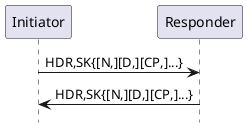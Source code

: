 ' diagram for IKEv2 INFORMATIONAL
'
' Mathias Weidner, 2018

@startuml

hide footbox

participant "Initiator" as I
participant "Responder" as R

I -> R: HDR,SK{[N,][D,][CP,]...}
R -> I: HDR,SK{[N,][D,][CP,]...}

@enduml
